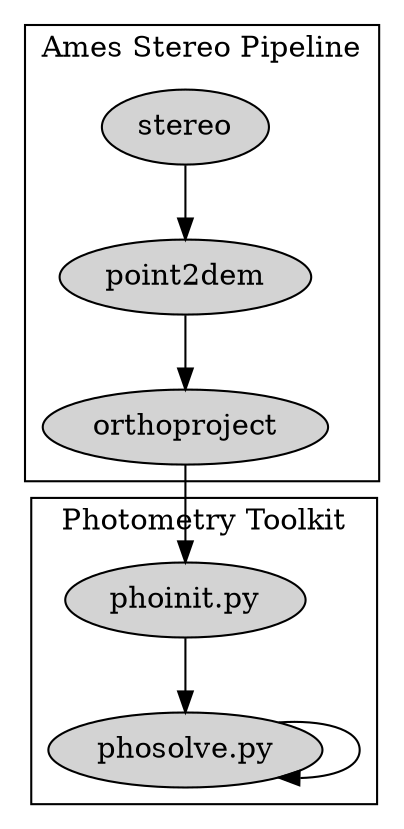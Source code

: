digraph g {
node [style=filled];

subgraph cluster_0 {
        color=black;
        stereo -> point2dem -> orthoproject;
        label = "Ames Stereo Pipeline";
}

subgraph cluster_1 {
        orthoproject -> "phoinit.py";
        "phoinit.py" -> "phosolve.py";
        "phosolve.py" -> "phosolve.py";
        label = "Photometry Toolkit";
}

}